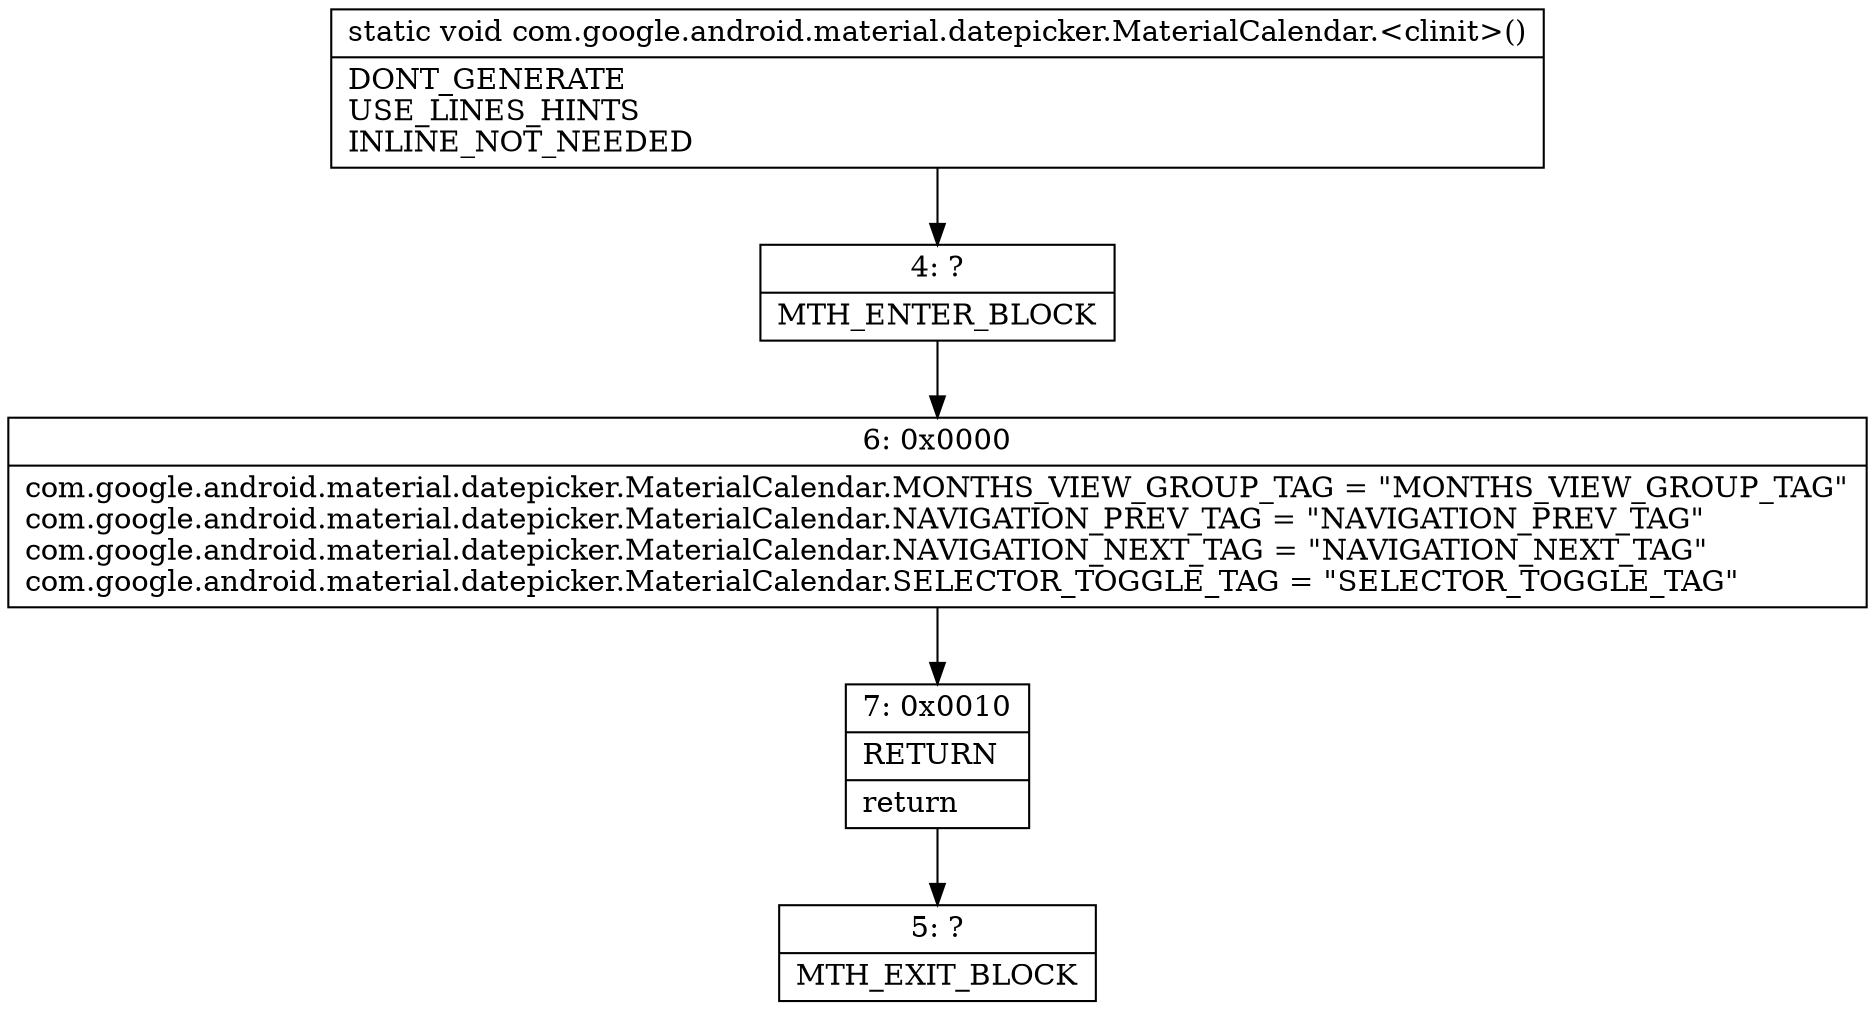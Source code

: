 digraph "CFG forcom.google.android.material.datepicker.MaterialCalendar.\<clinit\>()V" {
Node_4 [shape=record,label="{4\:\ ?|MTH_ENTER_BLOCK\l}"];
Node_6 [shape=record,label="{6\:\ 0x0000|com.google.android.material.datepicker.MaterialCalendar.MONTHS_VIEW_GROUP_TAG = \"MONTHS_VIEW_GROUP_TAG\"\lcom.google.android.material.datepicker.MaterialCalendar.NAVIGATION_PREV_TAG = \"NAVIGATION_PREV_TAG\"\lcom.google.android.material.datepicker.MaterialCalendar.NAVIGATION_NEXT_TAG = \"NAVIGATION_NEXT_TAG\"\lcom.google.android.material.datepicker.MaterialCalendar.SELECTOR_TOGGLE_TAG = \"SELECTOR_TOGGLE_TAG\"\l}"];
Node_7 [shape=record,label="{7\:\ 0x0010|RETURN\l|return\l}"];
Node_5 [shape=record,label="{5\:\ ?|MTH_EXIT_BLOCK\l}"];
MethodNode[shape=record,label="{static void com.google.android.material.datepicker.MaterialCalendar.\<clinit\>()  | DONT_GENERATE\lUSE_LINES_HINTS\lINLINE_NOT_NEEDED\l}"];
MethodNode -> Node_4;Node_4 -> Node_6;
Node_6 -> Node_7;
Node_7 -> Node_5;
}

